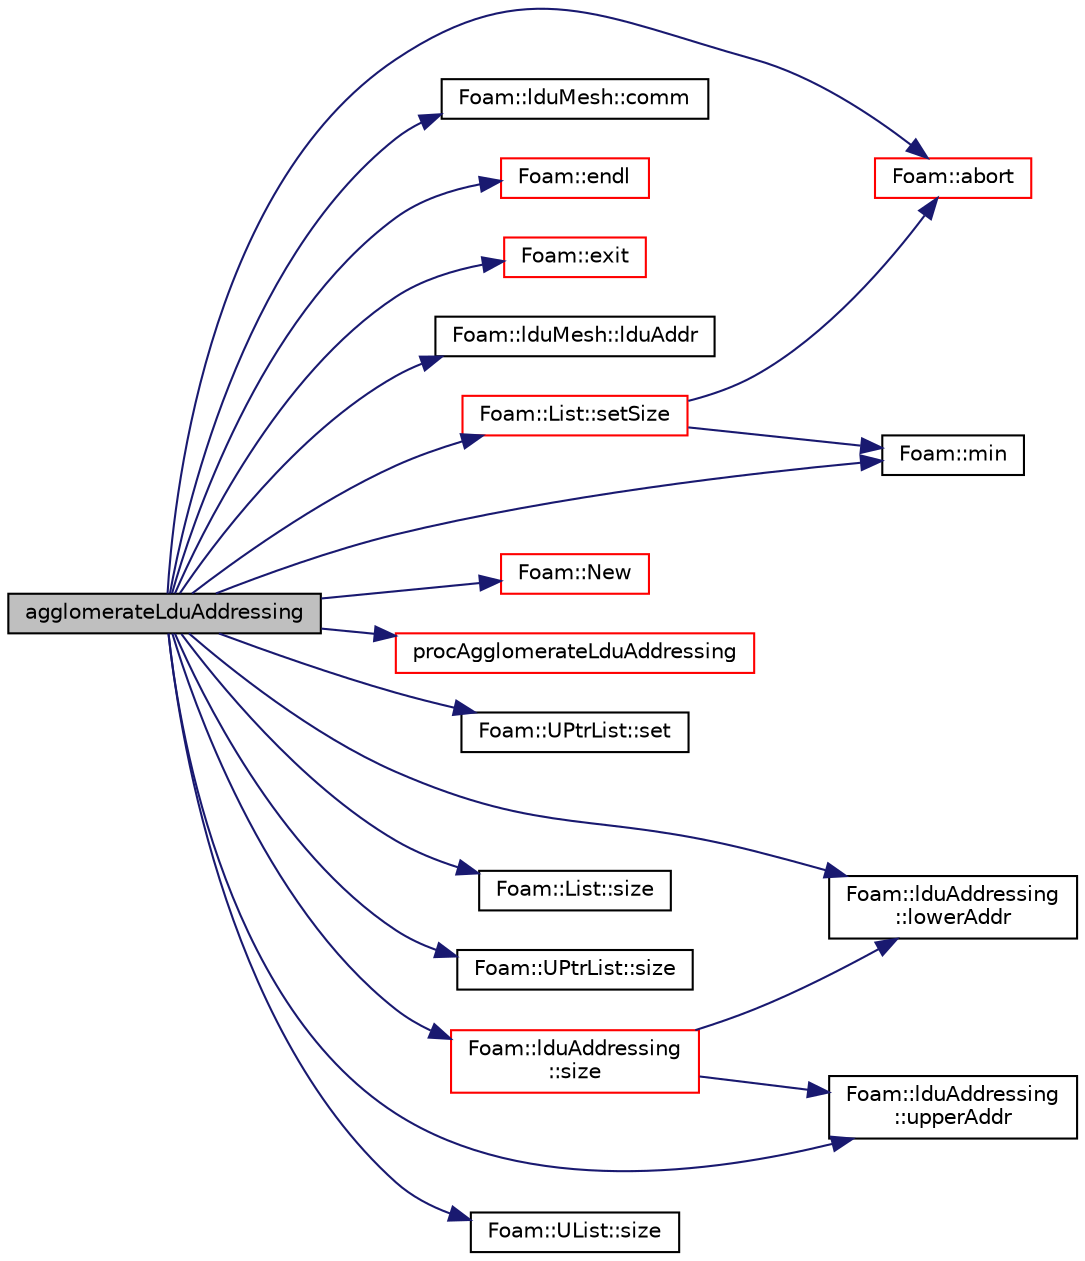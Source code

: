 digraph "agglomerateLduAddressing"
{
  bgcolor="transparent";
  edge [fontname="Helvetica",fontsize="10",labelfontname="Helvetica",labelfontsize="10"];
  node [fontname="Helvetica",fontsize="10",shape=record];
  rankdir="LR";
  Node1 [label="agglomerateLduAddressing",height=0.2,width=0.4,color="black", fillcolor="grey75", style="filled", fontcolor="black"];
  Node1 -> Node2 [color="midnightblue",fontsize="10",style="solid",fontname="Helvetica"];
  Node2 [label="Foam::abort",height=0.2,width=0.4,color="red",URL="$a10958.html#a447107a607d03e417307c203fa5fb44b"];
  Node1 -> Node3 [color="midnightblue",fontsize="10",style="solid",fontname="Helvetica"];
  Node3 [label="Foam::lduMesh::comm",height=0.2,width=0.4,color="black",URL="$a01304.html#a02dd39dea440f6689604bba1217aa7a5",tooltip="Return communicator used for parallel communication. "];
  Node1 -> Node4 [color="midnightblue",fontsize="10",style="solid",fontname="Helvetica"];
  Node4 [label="Foam::endl",height=0.2,width=0.4,color="red",URL="$a10958.html#a2db8fe02a0d3909e9351bb4275b23ce4",tooltip="Add newline and flush stream. "];
  Node1 -> Node5 [color="midnightblue",fontsize="10",style="solid",fontname="Helvetica"];
  Node5 [label="Foam::exit",height=0.2,width=0.4,color="red",URL="$a10958.html#a06ca7250d8e89caf05243ec094843642"];
  Node1 -> Node6 [color="midnightblue",fontsize="10",style="solid",fontname="Helvetica"];
  Node6 [label="Foam::lduMesh::lduAddr",height=0.2,width=0.4,color="black",URL="$a01304.html#aa8cf9537f2d75b0ec56f3b0160841d02",tooltip="Return ldu addressing. "];
  Node1 -> Node7 [color="midnightblue",fontsize="10",style="solid",fontname="Helvetica"];
  Node7 [label="Foam::lduAddressing\l::lowerAddr",height=0.2,width=0.4,color="black",URL="$a01297.html#af11f44951a37815ca736db386ad1c33e",tooltip="Return lower addressing. "];
  Node1 -> Node8 [color="midnightblue",fontsize="10",style="solid",fontname="Helvetica"];
  Node8 [label="Foam::min",height=0.2,width=0.4,color="black",URL="$a10958.html#a253e112ad2d56d96230ff39ea7f442dc"];
  Node1 -> Node9 [color="midnightblue",fontsize="10",style="solid",fontname="Helvetica"];
  Node9 [label="Foam::New",height=0.2,width=0.4,color="red",URL="$a10958.html#a9d62cf14554c95e83f83f14909d9e0ec"];
  Node1 -> Node10 [color="midnightblue",fontsize="10",style="solid",fontname="Helvetica"];
  Node10 [label="procAgglomerateLduAddressing",height=0.2,width=0.4,color="red",URL="$a00909.html#a502ca78063804821f67dd5e7eb434657",tooltip="Collect and combine processor meshes into allMesh: "];
  Node1 -> Node11 [color="midnightblue",fontsize="10",style="solid",fontname="Helvetica"];
  Node11 [label="Foam::UPtrList::set",height=0.2,width=0.4,color="black",URL="$a02861.html#affa9210cfaa91a145f3a9618d4ef3baf",tooltip="Is element set. "];
  Node1 -> Node12 [color="midnightblue",fontsize="10",style="solid",fontname="Helvetica"];
  Node12 [label="Foam::List::setSize",height=0.2,width=0.4,color="red",URL="$a01387.html#aedb985ffeaf1bdbfeccc2a8730405703",tooltip="Reset size of List. "];
  Node12 -> Node2 [color="midnightblue",fontsize="10",style="solid",fontname="Helvetica"];
  Node12 -> Node8 [color="midnightblue",fontsize="10",style="solid",fontname="Helvetica"];
  Node1 -> Node13 [color="midnightblue",fontsize="10",style="solid",fontname="Helvetica"];
  Node13 [label="Foam::List::size",height=0.2,width=0.4,color="black",URL="$a01387.html#a8a5f6fa29bd4b500caf186f60245b384",tooltip="Override size to be inconsistent with allocated storage. "];
  Node1 -> Node14 [color="midnightblue",fontsize="10",style="solid",fontname="Helvetica"];
  Node14 [label="Foam::UPtrList::size",height=0.2,width=0.4,color="black",URL="$a02861.html#a723361dc2020160f5492e8fe2d09fa44",tooltip="Return the number of elements in the UPtrList. "];
  Node1 -> Node15 [color="midnightblue",fontsize="10",style="solid",fontname="Helvetica"];
  Node15 [label="Foam::lduAddressing\l::size",height=0.2,width=0.4,color="red",URL="$a01297.html#a65cea301e2d6033c43932d12d91c792f",tooltip="Return number of equations. "];
  Node15 -> Node7 [color="midnightblue",fontsize="10",style="solid",fontname="Helvetica"];
  Node15 -> Node16 [color="midnightblue",fontsize="10",style="solid",fontname="Helvetica"];
  Node16 [label="Foam::lduAddressing\l::upperAddr",height=0.2,width=0.4,color="black",URL="$a01297.html#ae0eccad377069f19cbad2b04b06a21b0",tooltip="Return upper addressing. "];
  Node1 -> Node17 [color="midnightblue",fontsize="10",style="solid",fontname="Helvetica"];
  Node17 [label="Foam::UList::size",height=0.2,width=0.4,color="black",URL="$a02828.html#a723361dc2020160f5492e8fe2d09fa44",tooltip="Return the number of elements in the UList. "];
  Node1 -> Node16 [color="midnightblue",fontsize="10",style="solid",fontname="Helvetica"];
}

